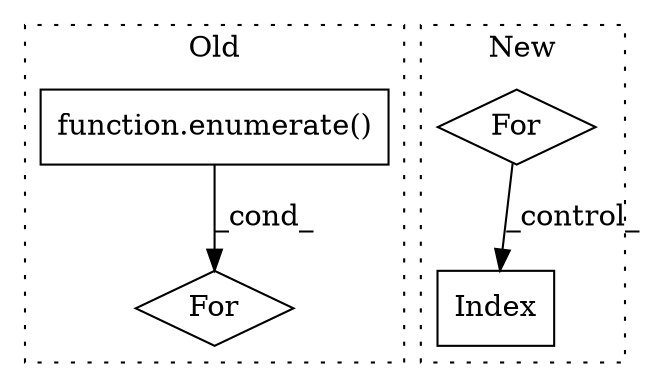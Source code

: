 digraph G {
subgraph cluster0 {
1 [label="function.enumerate()" a="75" s="6876,6903" l="10,1" shape="box"];
3 [label="For" a="107" s="6861,6904" l="4,14" shape="diamond"];
label = "Old";
style="dotted";
}
subgraph cluster1 {
2 [label="Index" a="46" s="5868,5916" l="17,1" shape="box"];
4 [label="For" a="107" s="5801,5845" l="4,14" shape="diamond"];
label = "New";
style="dotted";
}
1 -> 3 [label="_cond_"];
4 -> 2 [label="_control_"];
}